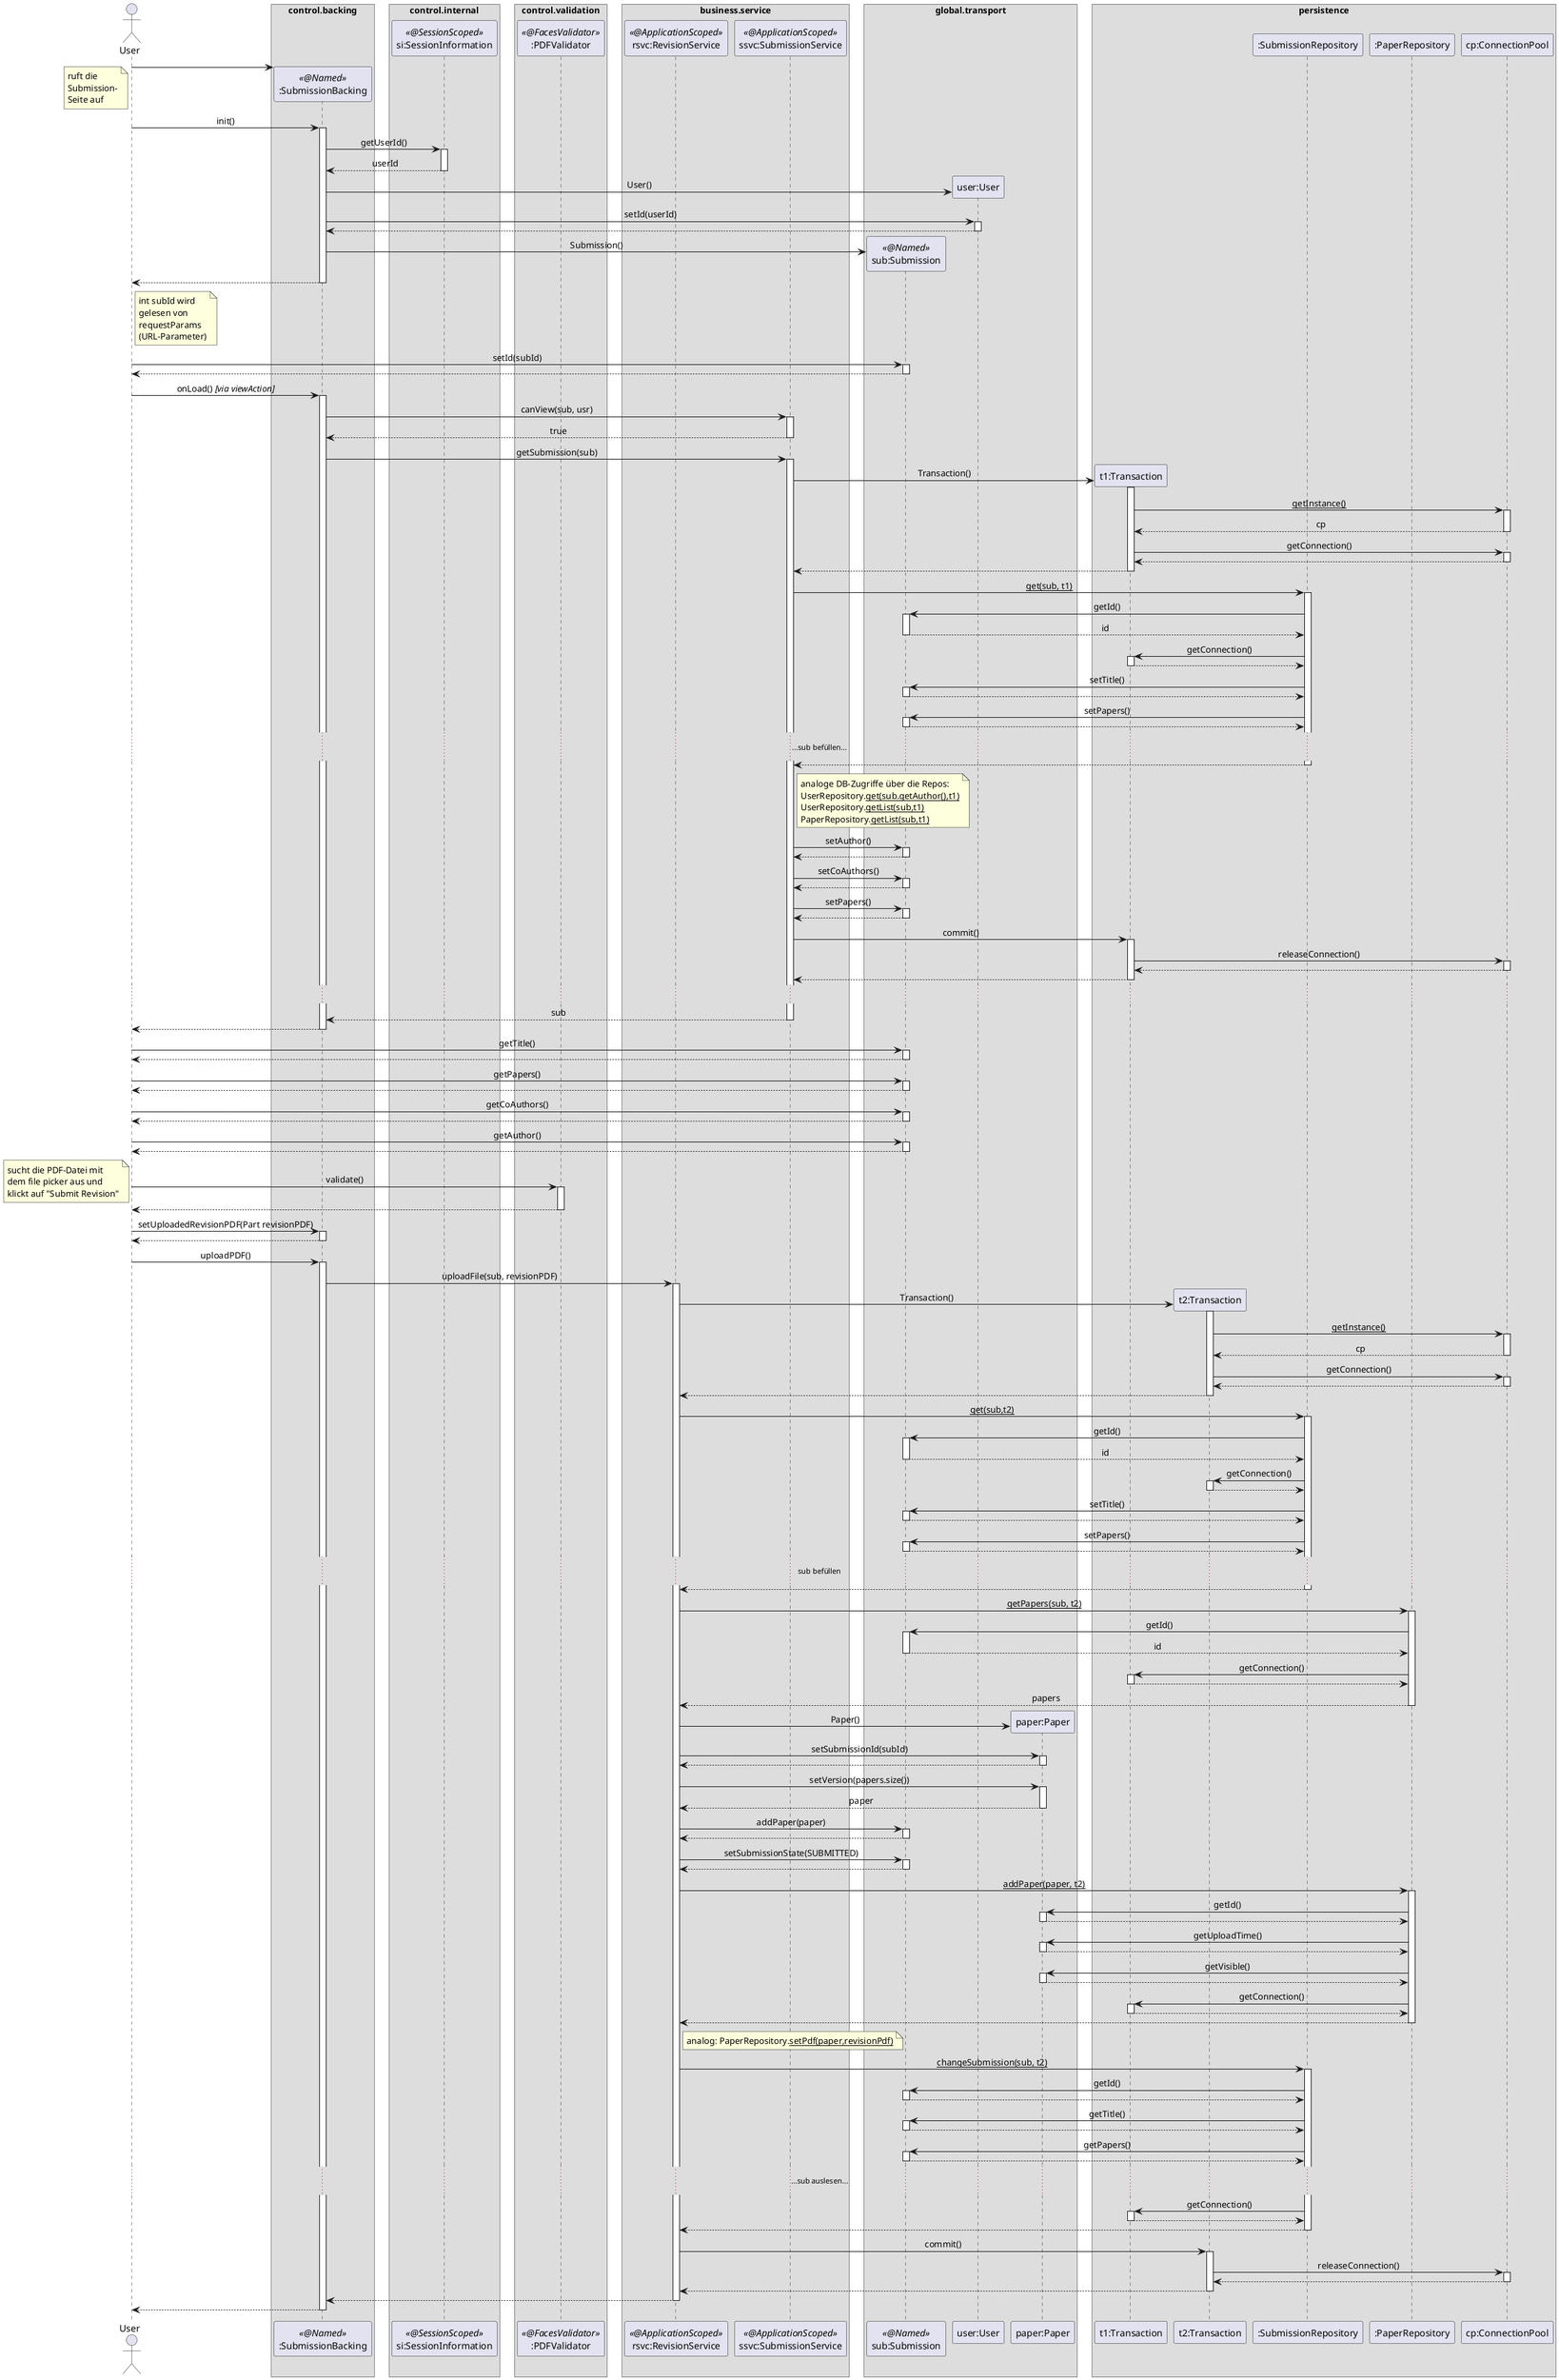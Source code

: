 @startuml
'https://plantuml.com/sequence-diagram

'!theme aws-orange
skinparam sequenceMessageAlign center
skinparam BoxPadding 10
'skinparam LifelineStrategy nosolid
'autonumber
'autoactivate on
'hide footbox

actor User as user

box "control.backing"
    participant ":SubmissionBacking" as sb << @Named >>
end box
'box "???"
'    participant ":ResourceBundle" as rscBundle
'end box
box "control.internal"
    participant "si:SessionInformation" as si << @SessionScoped >>
end box
box "control.validation"
    participant ":PDFValidator" as pdfv << @FacesValidator >>
end box
box "business.service"
    participant "rsvc:RevisionService" as rsvc << @ApplicationScoped >>
    participant "ssvc:SubmissionService" as ssvc << @ApplicationScoped >>
end box
box "global.transport"
    participant "sub:Submission" as sub << @Named >>
    participant "user:User" as usr
    participant "paper:Paper" as paper
end box
box persistence
    participant "t1:Transaction" as t1
    participant "t2:Transaction" as t2
    participant ":SubmissionRepository" as sr
    participant ":PaperRepository" as pr
    participant "cp:ConnectionPool" as cp
end box

create sb
user -> sb
note left
    ruft die
    Submission-
    Seite auf
end note
user -> sb : init()
activate sb
    sb -> si ++ : getUserId()
    return userId
    sb -> usr ** : User()
    sb -> usr ++ : setId(userId)
    return
    sb -> sub ** : Submission()
return

note right of user
    int subId wird
    gelesen von
    requestParams
    (URL-Parameter)
end note
user -> sub ++ : setId(subId)
return


user -> sb ++ : onLoad() //[via viewAction]//
    sb -> ssvc ++ : canView(sub, usr)
    return true

    sb -> ssvc : getSubmission(sub)
    activate ssvc
        ssvc -> t1 ** : Transaction()
        activate t1
            t1 -> cp : __getInstance()__
            activate cp
            return cp
            t1 -> cp : getConnection()
            activate cp
            return
        return
        ssvc -> sr : __get(sub, t1)__
        activate sr
            sr -> sub : getId()
            activate sub
            return id
            sr -> t1 ++ : getConnection()
            return
            sr -> sub : setTitle()
            activate sub
            return
            sr -> sub : setPapers()
            activate sub
            return
            ......sub befüllen......
        return
        note right of ssvc
            analoge DB-Zugriffe über die Repos:
            UserRepository.__get(sub.getAuthor(),t1)__
            UserRepository.__getList(sub,t1)__
            PaperRepository.__getList(sub,t1)__
        end note
        ssvc -> sub ++ : setAuthor()
        return
        ssvc -> sub ++ : setCoAuthors()
        return
        ssvc -> sub ++ : setPapers()
        return
        ssvc -> t1 ++ : commit()
            t1 -> cp ++ : releaseConnection()
            return
        return
'        destroy t1
        ......
    return sub
return

user -> sub ++ : getTitle()
return
user -> sub ++ : getPapers()
return
user -> sub ++ : getCoAuthors()
return
user -> sub ++ : getAuthor()
return

user -> pdfv ++ : validate()
note left
    sucht die PDF-Datei mit
    dem file picker aus und
    klickt auf "Submit Revision"
end note
return
user -> sb ++ : setUploadedRevisionPDF(Part revisionPDF)
return

user -> sb : uploadPDF()
activate sb
    sb -> rsvc : uploadFile(sub, revisionPDF)
    activate rsvc
        rsvc -> t2 ** : Transaction()
        activate t2
            t2 -> cp : __getInstance()__
            activate cp
            return cp
            t2 -> cp : getConnection()
            activate cp
            return
        return
        rsvc -> sr : __get(sub,t2)__
        activate sr
            sr -> sub : getId()
            activate sub
            return id
            sr -> t2 ++ : getConnection()
            return
            sr -> sub : setTitle()
            activate sub
            return
            sr -> sub : setPapers()
            activate sub
            return
            ...sub befüllen...
        return
        rsvc -> pr ++ : __getPapers(sub, t2)__
            pr -> sub ++ : getId()
            return id
            pr -> t1 ++ : getConnection()
            return
        return papers
        rsvc -> paper ** : Paper()
        rsvc -> paper : setSubmissionId(subId)
        activate paper
        return
        rsvc -> paper : setVersion(papers.size())
        activate paper
        return paper
        rsvc -> sub : addPaper(paper)
        activate sub
        return
        rsvc -> sub ++ : setSubmissionState(SUBMITTED)
        return

        rsvc -> pr ++ : __addPaper(paper, t2)__
            pr -> paper ++ : getId()
            return
            pr -> paper ++ : getUploadTime()
            return
            pr -> paper ++ : getVisible()
            return
            pr -> t1 ++ : getConnection()
            return
        return
        note right of rsvc
            analog: PaperRepository.__setPdf(paper,revisionPdf)__
        end note

        rsvc -> sr : __changeSubmission(sub, t2)__
        activate sr
            sr -> sub ++ : getId()
            return
            sr -> sub ++ : getTitle()
            return
            sr -> sub ++ : getPapers()
            return
            ......sub auslesen......
            sr -> t1 ++ : getConnection()
            return
        return

        rsvc -> t2 ++ : commit()
            t2 -> cp ++ : releaseConnection()
            return
        return
'        destroy t2
    return

'    subBacking -> rscBundle : getAddRevision\\\nConfirmationMsg()
'    activate rscBundle
'    return msg

return




@enduml